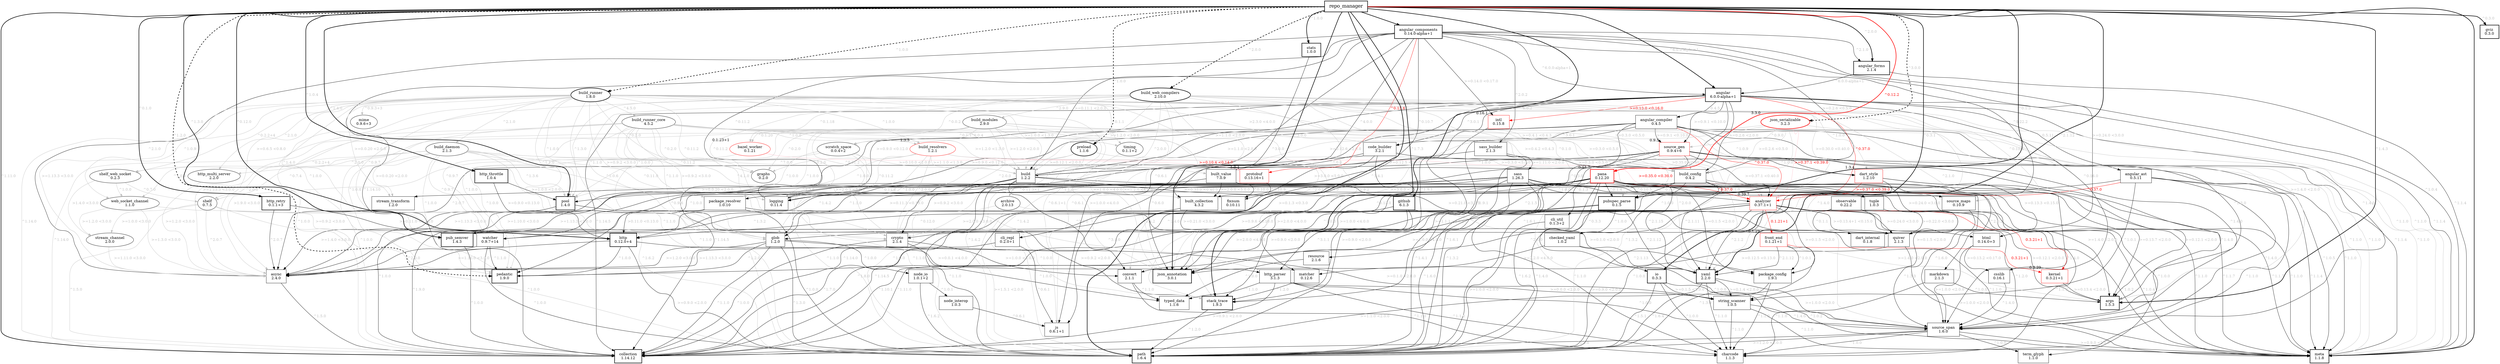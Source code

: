 digraph pubviz {
  graph [nodesep="0.2"];
  edge [fontcolor=gray];

  analyzer [label="analyzer
0.37.1+1", shape=box, margin="0.25,0.15", color=red, xlabel="0.39.7"];
  analyzer -> args [label=">=0.12.1 <2.0.0"];
  analyzer -> charcode [label="^1.1.0"];
  analyzer -> collection [label="^1.10.1"];
  analyzer -> convert [label="^2.0.0"];
  analyzer -> crypto [label=">=1.1.1 <3.0.0"];
  analyzer -> front_end [label="0.1.21+1", fontcolor=red, color=red];
  analyzer -> glob [label="^1.0.3"];
  analyzer -> html [label=">=0.13.4+1 <0.15.0"];
  analyzer -> kernel [label="0.3.21+1", fontcolor=red, color=red];
  analyzer -> meta [label="^1.0.2"];
  analyzer -> package_config [label=">=0.1.5 <2.0.0"];
  analyzer -> path [label=">=0.9.0 <2.0.0"];
  analyzer -> pub_semver [label="^1.4.2"];
  analyzer -> source_span [label="^1.2.0"];
  analyzer -> watcher [label=">=0.9.6 <0.10.0"];
  analyzer -> yaml [label="^2.1.2"];

  angular [label="angular
6.0.0-alpha+1", shape=box, margin="0.25,0.15", style=bold];
  angular -> analyzer [label="^0.37.0", fontcolor=red, color=red];
  angular -> angular_ast [label="0.5.11"];
  angular -> angular_compiler [label="0.4.5"];
  angular -> build [label=">=1.1.0 <2.0.0"];
  angular -> build_config [label=">=0.2.6 <2.0.0"];
  angular -> code_builder [label="^3.0.1"];
  angular -> collection [label="^1.14.5"];
  angular -> csslib [label="^0.16.0"];
  angular -> intl [label=">=0.13.0 <0.16.0", fontcolor=red, color=red];
  angular -> js [label="^0.6.0"];
  angular -> logging [label=">=0.9.0 <0.12.0"];
  angular -> meta [label="^1.1.4"];
  angular -> path [label="^1.6.1"];
  angular -> source_gen [label=">=0.9.1 <0.10.0"];
  angular -> source_span [label="^1.4.0"];
  angular -> stack_trace [label="^1.9.1"];

  angular_ast [label="angular_ast
0.5.11", shape=box, margin="0.25,0.15"];
  angular_ast -> analyzer [label="^0.37.0", fontcolor=red, color=red];
  angular_ast -> charcode [label="^1.1.0"];
  angular_ast -> collection [label="^1.14.5"];
  angular_ast -> meta [label="^1.1.4"];
  angular_ast -> source_span [label="^1.4.0"];
  angular_ast -> string_scanner [label="^1.0.1"];

  angular_compiler [label="angular_compiler
0.4.5", shape=box, margin="0.25,0.15"];
  angular_compiler -> analyzer [label="^0.37.0", fontcolor=red, color=red];
  angular_compiler -> args [label="^1.3.0"];
  angular_compiler -> build [label=">=1.1.0 <2.0.0"];
  angular_compiler -> code_builder [label="^3.0.1"];
  angular_compiler -> collection [label="^1.14.5"];
  angular_compiler -> dart_style [label="^1.0.9"];
  angular_compiler -> logging [label=">=0.9.0 <0.12.0"];
  angular_compiler -> meta [label="^1.1.4"];
  angular_compiler -> path [label="^1.6.1"];
  angular_compiler -> source_gen [label=">=0.9.1 <0.10.0"];
  angular_compiler -> source_span [label="^1.4.0"];
  angular_compiler -> stack_trace [label="^1.9.1"];

  angular_components [label="angular_components
0.14.0-alpha+1", shape=box, margin="0.25,0.15", style=bold];
  angular_components -> angular [label="^6.0.0-alpha+1"];
  angular_components -> angular_forms [label="^2.1.0"];
  angular_components -> async [label="^2.1.0"];
  angular_components -> build [label=">=0.11.1 <2.0.0"];
  angular_components -> build_config [label=">=0.2.6 <0.5.0"];
  angular_components -> built_collection [label="^4.0.0"];
  angular_components -> collection [label="^1.14.10"];
  angular_components -> fixnum [label="^0.10.7"];
  angular_components -> intl [label=">=0.14.0 <0.17.0"];
  angular_components -> js [label="^0.6.1"];
  angular_components -> logging [label="^0.11.2"];
  angular_components -> meta [label="^1.0.4"];
  angular_components -> observable [label="^0.22.2"];
  angular_components -> protobuf [label="^0.13.6", fontcolor=red, color=red];
  angular_components -> quiver [label=">=0.24.0 <3.0.0"];
  angular_components -> sass_builder [label="^2.0.2"];

  angular_forms [label="angular_forms
2.1.4", shape=box, margin="0.25,0.15", style=bold];
  angular_forms -> angular [label="^6.0.0-alpha+1"];
  angular_forms -> meta [label="^1.1.4"];

  archive [label="archive
2.0.13"];
  archive -> args [label=">=1.4.0 <2.0.0", color=gray];
  archive -> crypto [label=">=2.0.0 <3.0.0", color=gray];
  archive -> path [label=">=1.5.1 <2.0.0", color=gray];

  args [label="args
1.5.3", shape=box, margin="0.25,0.15", style=bold];

  async [label="async
2.4.0", shape=box, margin="0.25,0.15"];
  async -> collection [label="^1.5.0"];

  bazel_worker [label="bazel_worker
0.1.21", color=red, xlabel="0.1.23+1"];
  bazel_worker -> async [label=">1.9.0 <3.0.0", color=gray];
  bazel_worker -> protobuf [label=">=0.10.4 <0.14.0", color=pink, fontcolor=red];

  build [label="build
1.2.2", shape=box, margin="0.25,0.15"];
  build -> analyzer [label=">=0.35.0 <0.40.0"];
  build -> async [label=">=1.13.3 <3.0.0"];
  build -> convert [label="^2.0.0"];
  build -> crypto [label=">=0.9.2 <3.0.0"];
  build -> glob [label="^1.1.0"];
  build -> logging [label="^0.11.2"];
  build -> meta [label="^1.1.0"];
  build -> path [label="^1.1.0"];

  build_config [label="build_config
0.4.2", shape=box, margin="0.25,0.15"];
  build_config -> checked_yaml [label="^1.0.0"];
  build_config -> json_annotation [label=">=1.0.0 <4.0.0"];
  build_config -> meta [label="^1.1.0"];
  build_config -> path [label="^1.4.0"];
  build_config -> pubspec_parse [label="^0.1.5"];
  build_config -> yaml [label="^2.1.11"];

  build_daemon [label="build_daemon
2.1.3"];
  build_daemon -> built_collection [label="^4.1.0", color=gray];
  build_daemon -> built_value [label="^7.0.0", color=gray];
  build_daemon -> http_multi_server [label="^2.0.0", color=gray];
  build_daemon -> logging [label="^0.11.0", color=gray];
  build_daemon -> package_resolver [label="^1.0.6", color=gray];
  build_daemon -> path [label="^1.6.2", color=gray];
  build_daemon -> pedantic [label="^1.0.0", color=gray];
  build_daemon -> pool [label="^1.3.6", color=gray];
  build_daemon -> shelf [label="^0.7.4", color=gray];
  build_daemon -> shelf_web_socket [label="^0.2.2+4", color=gray];
  build_daemon -> stream_transform [label=">=0.0.20 <2.0.0", color=gray];
  build_daemon -> watcher [label="^0.9.7", color=gray];
  build_daemon -> web_socket_channel [label="^1.0.9", color=gray];

  build_modules [label="build_modules
2.9.0"];
  build_modules -> analyzer [label=">0.35.0 <0.40.0", color=gray];
  build_modules -> async [label="^2.0.0", color=gray];
  build_modules -> bazel_worker [label="^0.1.20", color=gray];
  build_modules -> build [label=">=1.2.0 <2.0.0", color=gray];
  build_modules -> build_config [label=">=0.3.0 <0.5.0", color=gray];
  build_modules -> collection [label="^1.0.0", color=gray];
  build_modules -> crypto [label="^2.0.0", color=gray];
  build_modules -> glob [label="^1.0.0", color=gray];
  build_modules -> graphs [label="^0.2.0", color=gray];
  build_modules -> json_annotation [label=">=1.2.0 <4.0.0", color=gray];
  build_modules -> logging [label="^0.11.2", color=gray];
  build_modules -> meta [label="^1.1.0", color=gray];
  build_modules -> path [label="^1.4.2", color=gray];
  build_modules -> pedantic [label="^1.0.0", color=gray];
  build_modules -> scratch_space [label="^0.0.4", color=gray];

  build_resolvers [label="build_resolvers
1.2.1", color=red, xlabel="1.3.5"];
  build_resolvers -> analyzer [label=">=0.35.0 <0.39.0", color=pink, fontcolor=red];
  build_resolvers -> build [label=">=1.1.0 <1.3.0", color=gray];
  build_resolvers -> crypto [label="^2.0.0", color=gray];
  build_resolvers -> graphs [label="^0.2.0", color=gray];
  build_resolvers -> logging [label="^0.11.2", color=gray];
  build_resolvers -> package_resolver [label="^1.0.0", color=gray];
  build_resolvers -> path [label="^1.1.0", color=gray];
  build_resolvers -> yaml [label="^2.0.0", color=gray];

  build_runner [label="build_runner
1.8.0", style=bold];
  build_runner -> args [label=">=1.4.0 <2.0.0", color=gray];
  build_runner -> async [label=">=1.13.3 <3.0.0", color=gray];
  build_runner -> build [label=">=1.0.0 <1.3.0", color=gray];
  build_runner -> build_config [label=">=0.4.1 <0.4.3", color=gray];
  build_runner -> build_daemon [label="^2.1.0", color=gray];
  build_runner -> build_resolvers [label="^1.0.0", color=gray];
  build_runner -> build_runner_core [label="^4.5.0", color=gray];
  build_runner -> code_builder [label=">2.3.0 <4.0.0", color=gray];
  build_runner -> collection [label="^1.14.0", color=gray];
  build_runner -> crypto [label=">=0.9.2 <3.0.0", color=gray];
  build_runner -> dart_style [label="^1.0.0", color=gray];
  build_runner -> glob [label="^1.1.0", color=gray];
  build_runner -> graphs [label="^0.2.0", color=gray];
  build_runner -> http_multi_server [label="^2.1.0", color=gray];
  build_runner -> io [label="^0.3.0", color=gray];
  build_runner -> js [label="^0.6.1+1", color=gray];
  build_runner -> logging [label="^0.11.2", color=gray];
  build_runner -> meta [label="^1.1.0", color=gray];
  build_runner -> mime [label="^0.9.3+3", color=gray];
  build_runner -> path [label="^1.1.0", color=gray];
  build_runner -> pedantic [label="^1.0.0", color=gray];
  build_runner -> pool [label="^1.0.0", color=gray];
  build_runner -> pub_semver [label="^1.4.0", color=gray];
  build_runner -> pubspec_parse [label="^0.1.0", color=gray];
  build_runner -> shelf [label=">=0.6.5 <0.8.0", color=gray];
  build_runner -> shelf_web_socket [label="^0.2.2+4", color=gray];
  build_runner -> stack_trace [label="^1.9.0", color=gray];
  build_runner -> stream_transform [label=">=0.0.20 <2.0.0", color=gray];
  build_runner -> timing [label="^0.1.1", color=gray];
  build_runner -> watcher [label="^0.9.7", color=gray];
  build_runner -> web_socket_channel [label="^1.0.9", color=gray];
  build_runner -> yaml [label="^2.1.0", color=gray];

  build_runner_core [label="build_runner_core
4.5.2"];
  build_runner_core -> async [label=">=1.13.3 <3.0.0", color=gray];
  build_runner_core -> build [label=">=1.2.0 <1.3.0", color=gray];
  build_runner_core -> build_config [label=">=0.4.2 <0.4.3", color=gray];
  build_runner_core -> build_resolvers [label="^1.0.0", color=gray];
  build_runner_core -> collection [label="^1.14.0", color=gray];
  build_runner_core -> convert [label="^2.0.1", color=gray];
  build_runner_core -> crypto [label=">=0.9.2 <3.0.0", color=gray];
  build_runner_core -> glob [label="^1.1.0", color=gray];
  build_runner_core -> graphs [label="^0.2.0", color=gray];
  build_runner_core -> json_annotation [label=">=1.0.0 <4.0.0", color=gray];
  build_runner_core -> logging [label="^0.11.2", color=gray];
  build_runner_core -> meta [label="^1.1.0", color=gray];
  build_runner_core -> path [label="^1.1.0", color=gray];
  build_runner_core -> pedantic [label="^1.0.0", color=gray];
  build_runner_core -> pool [label="^1.0.0", color=gray];
  build_runner_core -> timing [label="^0.1.1", color=gray];
  build_runner_core -> watcher [label="^0.9.7", color=gray];
  build_runner_core -> yaml [label="^2.1.0", color=gray];

  build_web_compilers [label="build_web_compilers
2.10.0", style=bold];
  build_web_compilers -> analyzer [label=">=0.30.0 <0.40.0", color=gray];
  build_web_compilers -> archive [label="^2.0.0", color=gray];
  build_web_compilers -> bazel_worker [label="^0.1.18", color=gray];
  build_web_compilers -> build [label=">=1.2.0 <2.0.0", color=gray];
  build_web_compilers -> build_config [label=">=0.3.0 <0.5.0", color=gray];
  build_web_compilers -> build_modules [label="^2.9.0", color=gray];
  build_web_compilers -> collection [label="^1.0.0", color=gray];
  build_web_compilers -> glob [label="^1.1.0", color=gray];
  build_web_compilers -> js [label="^0.6.1", color=gray];
  build_web_compilers -> logging [label="^0.11.2", color=gray];
  build_web_compilers -> meta [label="^1.1.0", color=gray];
  build_web_compilers -> path [label="^1.4.2", color=gray];
  build_web_compilers -> pool [label="^1.3.0", color=gray];
  build_web_compilers -> scratch_space [label="^0.0.2", color=gray];
  build_web_compilers -> source_maps [label="^0.10.4", color=gray];
  build_web_compilers -> source_span [label="^1.4.0", color=gray];
  build_web_compilers -> stack_trace [label="^1.9.2", color=gray];

  built_collection [label="built_collection
4.3.2", shape=box, margin="0.25,0.15"];
  built_collection -> collection [label="^1.7.0"];
  built_collection -> quiver [label=">=0.21.0 <3.0.0"];

  built_value [label="built_value
7.0.9", shape=box, margin="0.25,0.15"];
  built_value -> built_collection [label=">=2.0.0 <5.0.0"];
  built_value -> collection [label="^1.0.0"];
  built_value -> fixnum [label="^0.10.0"];
  built_value -> quiver [label=">=0.21.0 <3.0.0"];

  charcode [label="charcode
1.1.3", shape=box, margin="0.25,0.15"];

  checked_yaml [label="checked_yaml
1.0.2", shape=box, margin="0.25,0.15"];
  checked_yaml -> json_annotation [label=">=2.2.0 <4.0.0"];
  checked_yaml -> source_span [label="^1.0.0"];
  checked_yaml -> yaml [label="^2.1.13"];

  cli_repl [label="cli_repl
0.2.0+1", shape=box, margin="0.25,0.15"];
  cli_repl -> async [label=">=1.13.3 <3.0.0"];
  cli_repl -> js [label="^0.6.1"];

  cli_util [label="cli_util
0.1.3+2", shape=box, margin="0.25,0.15"];
  cli_util -> path [label=">=1.0.0 <2.0.0"];

  code_builder [label="code_builder
3.2.1", shape=box, margin="0.25,0.15"];
  code_builder -> built_collection [label=">=3.0.0 <5.0.0"];
  code_builder -> built_value [label="^7.0.0"];
  code_builder -> collection [label="^1.14.0"];
  code_builder -> matcher [label="^0.12.0"];
  code_builder -> meta [label="^1.0.5"];

  collection [label="collection
1.14.12", shape=box, margin="0.25,0.15", style=bold];

  convert [label="convert
2.1.1", shape=box, margin="0.25,0.15"];
  convert -> charcode [label="^1.1.0"];
  convert -> typed_data [label="^1.1.0"];

  crypto [label="crypto
2.1.4", shape=box, margin="0.25,0.15"];
  crypto -> collection [label="^1.0.0"];
  crypto -> convert [label=">=1.0.0 <3.0.0"];
  crypto -> typed_data [label="^1.0.0"];

  csslib [label="csslib
0.16.1", shape=box, margin="0.25,0.15"];
  csslib -> source_span [label="^1.4.0"];

  dart_internal [label="dart_internal
0.1.8", shape=box, margin="0.25,0.15"];

  dart_style [label="dart_style
1.2.10", shape=box, margin="0.25,0.15", color=red, xlabel="1.3.4"];
  dart_style -> analyzer [label=">=0.37.0 <0.39.0", fontcolor=red, color=red];
  dart_style -> args [label=">=0.12.1 <2.0.0"];
  dart_style -> path [label="^1.0.0"];
  dart_style -> source_span [label="^1.4.0"];

  fixnum [label="fixnum
0.10.11", shape=box, margin="0.25,0.15"];

  front_end [label="front_end
0.1.21+1", shape=box, margin="0.25,0.15", color=red, xlabel="0.1.29"];
  front_end -> kernel [label="0.3.21+1", fontcolor=red, color=red];
  front_end -> package_config [label="^1.0.1"];
  front_end -> path [label="^1.3.9"];
  front_end -> yaml [label="^2.1.12"];

  github [label="github
6.1.3", shape=box, margin="0.25,0.15", style=bold];
  github -> http [label="^0.12.0"];
  github -> http_parser [label="^3.1.1"];
  github -> json_annotation [label=">=2.0.0 <4.0.0"];
  github -> meta [label="^1.1.0"];

  glob [label="glob
1.2.0", shape=box, margin="0.25,0.15"];
  glob -> async [label=">=1.2.0 <3.0.0"];
  glob -> collection [label="^1.1.0"];
  glob -> node_io [label="^1.0.0"];
  glob -> path [label="^1.3.0"];
  glob -> pedantic [label="^1.2.0"];
  glob -> string_scanner [label=">=0.1.0 <2.0.0"];

  graphs [label="graphs
0.2.0"];

  gviz [label="gviz
0.3.0", shape=box, margin="0.25,0.15", style=bold];

  html [label="html
0.14.0+3", shape=box, margin="0.25,0.15"];
  html -> csslib [label=">=0.13.2 <0.17.0"];
  html -> source_span [label=">=1.0.0 <2.0.0"];

  http [label="http
0.12.0+4", shape=box, margin="0.25,0.15", style=bold];
  http -> async [label=">=1.10.0 <3.0.0"];
  http -> http_parser [label=">=0.0.1 <4.0.0"];
  http -> path [label=">=0.9.0 <2.0.0"];
  http -> pedantic [label="^1.0.0"];

  http_multi_server [label="http_multi_server
2.2.0"];
  http_multi_server -> async [label=">=1.2.0 <3.0.0", color=gray];

  http_parser [label="http_parser
3.1.3", shape=box, margin="0.25,0.15"];
  http_parser -> charcode [label="^1.1.0"];
  http_parser -> collection [label=">=0.9.1 <2.0.0"];
  http_parser -> source_span [label="^1.0.0"];
  http_parser -> string_scanner [label=">=0.0.0 <2.0.0"];
  http_parser -> typed_data [label="^1.1.0"];

  http_retry [label="http_retry
0.1.1+3", shape=box, margin="0.25,0.15", style=bold];
  http_retry -> async [label="^2.0.7"];
  http_retry -> http [label=">=0.11.0 <0.13.0"];

  http_throttle [label="http_throttle
1.0.4", shape=box, margin="0.25,0.15", style=bold];
  http_throttle -> http [label=">=0.9.0 <0.13.0"];
  http_throttle -> pool [label=">=1.0.0 <2.0.0"];

  intl [label="intl
0.15.8", shape=box, margin="0.25,0.15", color=red, xlabel="0.16.1"];
  intl -> path [label=">=0.9.0 <2.0.0"];

  io [label="io
0.3.3", shape=box, margin="0.25,0.15", style=bold];
  io -> charcode [label="^1.0.0"];
  io -> meta [label="^1.0.2"];
  io -> path [label="^1.5.1"];
  io -> string_scanner [label=">=0.1.5 <2.0.0"];

  js [label="js
0.6.1+1", shape=box, margin="0.25,0.15"];

  json_annotation [label="json_annotation
3.0.1", shape=box, margin="0.25,0.15", style=bold];

  json_serializable [label="json_serializable
3.2.3", style=bold, color=red, xlabel="3.3.0"];
  json_serializable -> analyzer [label=">=0.37.1 <0.39.0", color=pink, fontcolor=red];
  json_serializable -> build [label=">=0.12.6 <2.0.0", color=gray];
  json_serializable -> build_config [label=">=0.2.6 <0.5.0", color=gray];
  json_serializable -> json_annotation [label=">=3.0.0 <3.1.0", color=gray];
  json_serializable -> meta [label="^1.1.0", color=gray];
  json_serializable -> path [label="^1.3.2", color=gray];
  json_serializable -> source_gen [label="^0.9.0", color=gray];

  kernel [label="kernel
0.3.21+1", shape=box, margin="0.25,0.15", color=red, xlabel="0.3.29"];
  kernel -> args [label=">=0.13.4 <2.0.0"];

  logging [label="logging
0.11.4", shape=box, margin="0.25,0.15"];

  markdown [label="markdown
2.1.3", shape=box, margin="0.25,0.15"];
  markdown -> args [label="^1.0.0"];
  markdown -> charcode [label="^1.1.0"];

  matcher [label="matcher
0.12.6", shape=box, margin="0.25,0.15"];
  matcher -> stack_trace [label="^1.2.0"];

  meta [label="meta
1.1.8", shape=box, margin="0.25,0.15", style=bold];

  mime [label="mime
0.9.6+3"];

  node_interop [label="node_interop
1.0.3", shape=box, margin="0.25,0.15"];
  node_interop -> js [label="^0.6.1"];

  node_io [label="node_io
1.0.1+2", shape=box, margin="0.25,0.15"];
  node_io -> node_interop [label="^1.0.1"];
  node_io -> path [label="^1.6.2"];

  observable [label="observable
0.22.2", shape=box, margin="0.25,0.15"];
  observable -> collection [label="^1.11.0"];
  observable -> dart_internal [label="^0.1.1"];
  observable -> meta [label="^1.0.4"];
  observable -> quiver [label=">=0.24.0 <3.0.0"];

  package_config [label="package_config
1.9.1", shape=box, margin="0.25,0.15"];
  package_config -> charcode [label="^1.1.0"];
  package_config -> path [label="^1.6.4"];

  package_resolver [label="package_resolver
1.0.10", shape=box, margin="0.25,0.15"];
  package_resolver -> collection [label="^1.9.0"];
  package_resolver -> http [label=">0.11.0 <0.13.0"];
  package_resolver -> package_config [label=">=0.1.0 <2.0.0"];
  package_resolver -> path [label="^1.0.0"];

  pana [label="pana
0.12.20", shape=box, margin="0.25,0.15", style=bold, color=red, xlabel="0.13.7"];
  pana -> analyzer [label="^0.37.0", fontcolor=red, color=red];
  pana -> args [label=">=0.13.7 <2.0.0"];
  pana -> async [label=">=1.13.3 <3.0.0"];
  pana -> cli_util [label="^0.1.3"];
  pana -> html [label=">=0.13.3 <0.15.0"];
  pana -> http [label=">=0.11.3 <0.13.0"];
  pana -> io [label="^0.3.3"];
  pana -> json_annotation [label=">=2.0.0 <4.0.0"];
  pana -> logging [label="^0.11.3+1"];
  pana -> markdown [label="^2.0.2"];
  pana -> meta [label="^1.1.7"];
  pana -> package_config [label=">=0.1.5 <2.0.0"];
  pana -> path [label="^1.6.2"];
  pana -> pedantic [label="^1.4.0"];
  pana -> pool [label="^1.3.6"];
  pana -> pub_semver [label="^1.4.2"];
  pana -> pubspec_parse [label="^0.1.4"];
  pana -> quiver [label=">=0.24.0 <3.0.0"];
  pana -> resource [label="^2.1.5"];
  pana -> yaml [label="^2.1.15"];

  path [label="path
1.6.4", shape=box, margin="0.25,0.15", style=bold];

  pedantic [label="pedantic
1.9.0", shape=box, margin="0.25,0.15", style=bold];

  pool [label="pool
1.4.0", shape=box, margin="0.25,0.15", style=bold];
  pool -> async [label=">=1.4.0 <3.0.0"];
  pool -> stack_trace [label=">=0.9.2 <2.0.0"];

  preload [label="preload
1.1.6", style=bold];
  preload -> build [label=">=0.12.1 <2.0.0", color=gray];
  preload -> build_config [label=">=0.3.0 <5.0.0", color=gray];
  preload -> glob [label="^1.0.0", color=gray];
  preload -> path [label="^1.0.0", color=gray];

  protobuf [label="protobuf
0.13.16+1", shape=box, margin="0.25,0.15", color=red, xlabel="1.0.1"];
  protobuf -> fixnum [label="^0.10.9"];

  pub_semver [label="pub_semver
1.4.3", shape=box, margin="0.25,0.15", style=bold];
  pub_semver -> collection [label="^1.0.0"];

  pubspec_parse [label="pubspec_parse
0.1.5", shape=box, margin="0.25,0.15", style=bold];
  pubspec_parse -> checked_yaml [label="^1.0.0"];
  pubspec_parse -> json_annotation [label=">=1.0.0 <4.0.0"];
  pubspec_parse -> pub_semver [label="^1.3.2"];
  pubspec_parse -> yaml [label="^2.1.12"];

  quiver [label="quiver
2.1.3", shape=box, margin="0.25,0.15"];
  quiver -> matcher [label=">=0.12.5 <0.13.0"];
  quiver -> meta [label=">=1.0.0 <2.0.0"];

  repo_manager [label=repo_manager, fontsize="18", style=bold, shape=box, margin="0.25,0.15"];
  repo_manager -> angular [label="^6.0.0-alpha+1", penwidth="2"];
  repo_manager -> angular_components [penwidth="2"];
  repo_manager -> angular_forms [label="^2.0.0", penwidth="2"];
  repo_manager -> args [label="^1.4.3", penwidth="2"];
  repo_manager -> collection [label="^1.11.0", penwidth="2"];
  repo_manager -> github [label="^6.0.2", penwidth="2"];
  repo_manager -> gviz [label="^0.3.0", penwidth="2"];
  repo_manager -> http [label="^0.12.0", penwidth="2"];
  repo_manager -> http_retry [label="^0.1.0", penwidth="2"];
  repo_manager -> http_throttle [label="^1.0.4", penwidth="2"];
  repo_manager -> io [label="^0.3.1", penwidth="2"];
  repo_manager -> json_annotation [label="^3.0.0", penwidth="2"];
  repo_manager -> meta [penwidth="2"];
  repo_manager -> pana [label="^0.12.2", penwidth="2", fontcolor=red, color=red];
  repo_manager -> path [label="^1.4.1", penwidth="2"];
  repo_manager -> pool [label="^1.4.0", penwidth="2"];
  repo_manager -> pub_semver [label="^1.3.0", penwidth="2"];
  repo_manager -> pubspec_parse [label="^0.1.3", penwidth="2"];
  repo_manager -> stack_trace [label="^1.7.3", penwidth="2"];
  repo_manager -> stats [label="^1.0.0", penwidth="2"];
  repo_manager -> yaml [label="^2.1.12", penwidth="2"];
  repo_manager -> build_runner [label="^1.0.0", penwidth="2", style=dashed];
  repo_manager -> build_web_compilers [label="^2.0.0", penwidth="2", style=dashed];
  repo_manager -> json_serializable [label="^3.0.0", penwidth="2", style=dashed];
  repo_manager -> pedantic [label="^1.2.0", penwidth="2", style=dashed];
  repo_manager -> preload [label="^1.0.0", penwidth="2", style=dashed];

  resource [label="resource
2.1.6", shape=box, margin="0.25,0.15"];
  resource -> typed_data [label="^1.0.0"];

  sass [label="sass
1.26.3", shape=box, margin="0.25,0.15"];
  sass -> args [label=">=1.4.0 <2.0.0"];
  sass -> async [label=">=1.10.0 <3.0.0"];
  sass -> charcode [label="^1.1.0"];
  sass -> cli_repl [label=">=0.1.3 <0.3.0"];
  sass -> collection [label="^1.8.0"];
  sass -> meta [label="^1.1.7"];
  sass -> package_resolver [label="^1.0.0"];
  sass -> path [label="^1.6.0"];
  sass -> source_maps [label="^0.10.5"];
  sass -> source_span [label="^1.6.0"];
  sass -> stack_trace [label=">=0.9.0 <2.0.0"];
  sass -> stream_transform [label=">=0.0.20 <2.0.0"];
  sass -> string_scanner [label=">=0.1.5 <2.0.0"];
  sass -> term_glyph [label="^1.0.0"];
  sass -> tuple [label="^1.0.0"];
  sass -> watcher [label="^0.9.6"];

  sass_builder [label="sass_builder
2.1.3", shape=box, margin="0.25,0.15"];
  sass_builder -> build [label=">=0.12.5 <2.0.0"];
  sass_builder -> build_config [label=">=0.3.0 <0.5.0"];
  sass_builder -> path [label="^1.4.1"];
  sass_builder -> sass [label=">=1.11.0 <2.0.0"];

  scratch_space [label="scratch_space
0.0.4+2"];
  scratch_space -> build [label=">=0.10.0 <2.0.0", color=gray];
  scratch_space -> crypto [label=">=2.0.3 <3.0.0", color=gray];
  scratch_space -> path [label="^1.1.0", color=gray];
  scratch_space -> pedantic [label="^1.0.0", color=gray];
  scratch_space -> pool [label="^1.0.0", color=gray];

  shelf [label="shelf
0.7.5"];
  shelf -> async [label="^2.0.7", color=gray];
  shelf -> collection [label="^1.5.0", color=gray];
  shelf -> http_parser [label="^3.1.0", color=gray];
  shelf -> path [label="^1.0.0", color=gray];
  shelf -> stack_trace [label="^1.0.0", color=gray];
  shelf -> stream_channel [label=">=1.0.0 <3.0.0", color=gray];

  shelf_web_socket [label="shelf_web_socket
0.2.3"];
  shelf_web_socket -> shelf [label="^0.7.0", color=gray];
  shelf_web_socket -> stream_channel [label=">1.4.0 <3.0.0", color=gray];
  shelf_web_socket -> web_socket_channel [label="^1.0.0", color=gray];

  source_gen [label="source_gen
0.9.4+6", shape=box, margin="0.25,0.15", color=red, xlabel="0.9.5"];
  source_gen -> analyzer [label=">=0.37.1 <0.40.0"];
  source_gen -> async [label="^2.0.7"];
  source_gen -> build [label="^1.0.0"];
  source_gen -> dart_style [label="^1.0.0"];
  source_gen -> glob [label="^1.1.0"];
  source_gen -> meta [label="^1.1.0"];
  source_gen -> path [label="^1.3.2"];
  source_gen -> pedantic [label="^1.0.0"];
  source_gen -> source_span [label="^1.4.0"];

  source_maps [label="source_maps
0.10.9", shape=box, margin="0.25,0.15"];
  source_maps -> source_span [label="^1.3.0"];

  source_span [label="source_span
1.6.0", shape=box, margin="0.25,0.15"];
  source_span -> charcode [label="^1.0.0"];
  source_span -> collection [label="^1.8.0"];
  source_span -> meta [label=">=0.9.0 <2.0.0"];
  source_span -> path [label=">=1.2.0 <2.0.0"];
  source_span -> term_glyph [label="^1.0.0"];

  stack_trace [label="stack_trace
1.9.3", shape=box, margin="0.25,0.15", style=bold];
  stack_trace -> path [label="^1.2.0"];

  stats [label="stats
1.0.0", shape=box, margin="0.25,0.15", style=bold];
  stats -> json_annotation [label="^3.0.0"];

  stream_channel [label="stream_channel
2.0.0"];
  stream_channel -> async [label=">=1.11.0 <3.0.0", color=gray];

  stream_transform [label="stream_transform
1.2.0", shape=box, margin="0.25,0.15"];

  string_scanner [label="string_scanner
1.0.5", shape=box, margin="0.25,0.15"];
  string_scanner -> charcode [label="^1.1.0"];
  string_scanner -> meta [label="^1.1.0"];
  string_scanner -> source_span [label="^1.4.0"];

  term_glyph [label="term_glyph
1.1.0", shape=box, margin="0.25,0.15"];

  timing [label="timing
0.1.1+2"];
  timing -> json_annotation [label=">=1.0.0 <4.0.0", color=gray];

  tuple [label="tuple
1.0.3", shape=box, margin="0.25,0.15"];
  tuple -> quiver [label=">=0.22.0 <3.0.0"];

  typed_data [label="typed_data
1.1.6", shape=box, margin="0.25,0.15"];

  watcher [label="watcher
0.9.7+14", shape=box, margin="0.25,0.15"];
  watcher -> async [label="^2.0.0"];
  watcher -> path [label="^1.0.0"];
  watcher -> pedantic [label="^1.1.0"];

  web_socket_channel [label="web_socket_channel
1.1.0"];
  web_socket_channel -> async [label=">=1.3.0 <3.0.0", color=gray];
  web_socket_channel -> crypto [label=">=0.9.2 <3.0.0", color=gray];
  web_socket_channel -> stream_channel [label=">=1.2.0 <3.0.0", color=gray];

  yaml [label="yaml
2.2.0", shape=box, margin="0.25,0.15", style=bold];
  yaml -> charcode [label="^1.1.0"];
  yaml -> collection [label=">=1.1.0 <2.0.0"];
  yaml -> source_span [label=">=1.0.0 <2.0.0"];
  yaml -> string_scanner [label=">=0.1.4 <2.0.0"];
}
